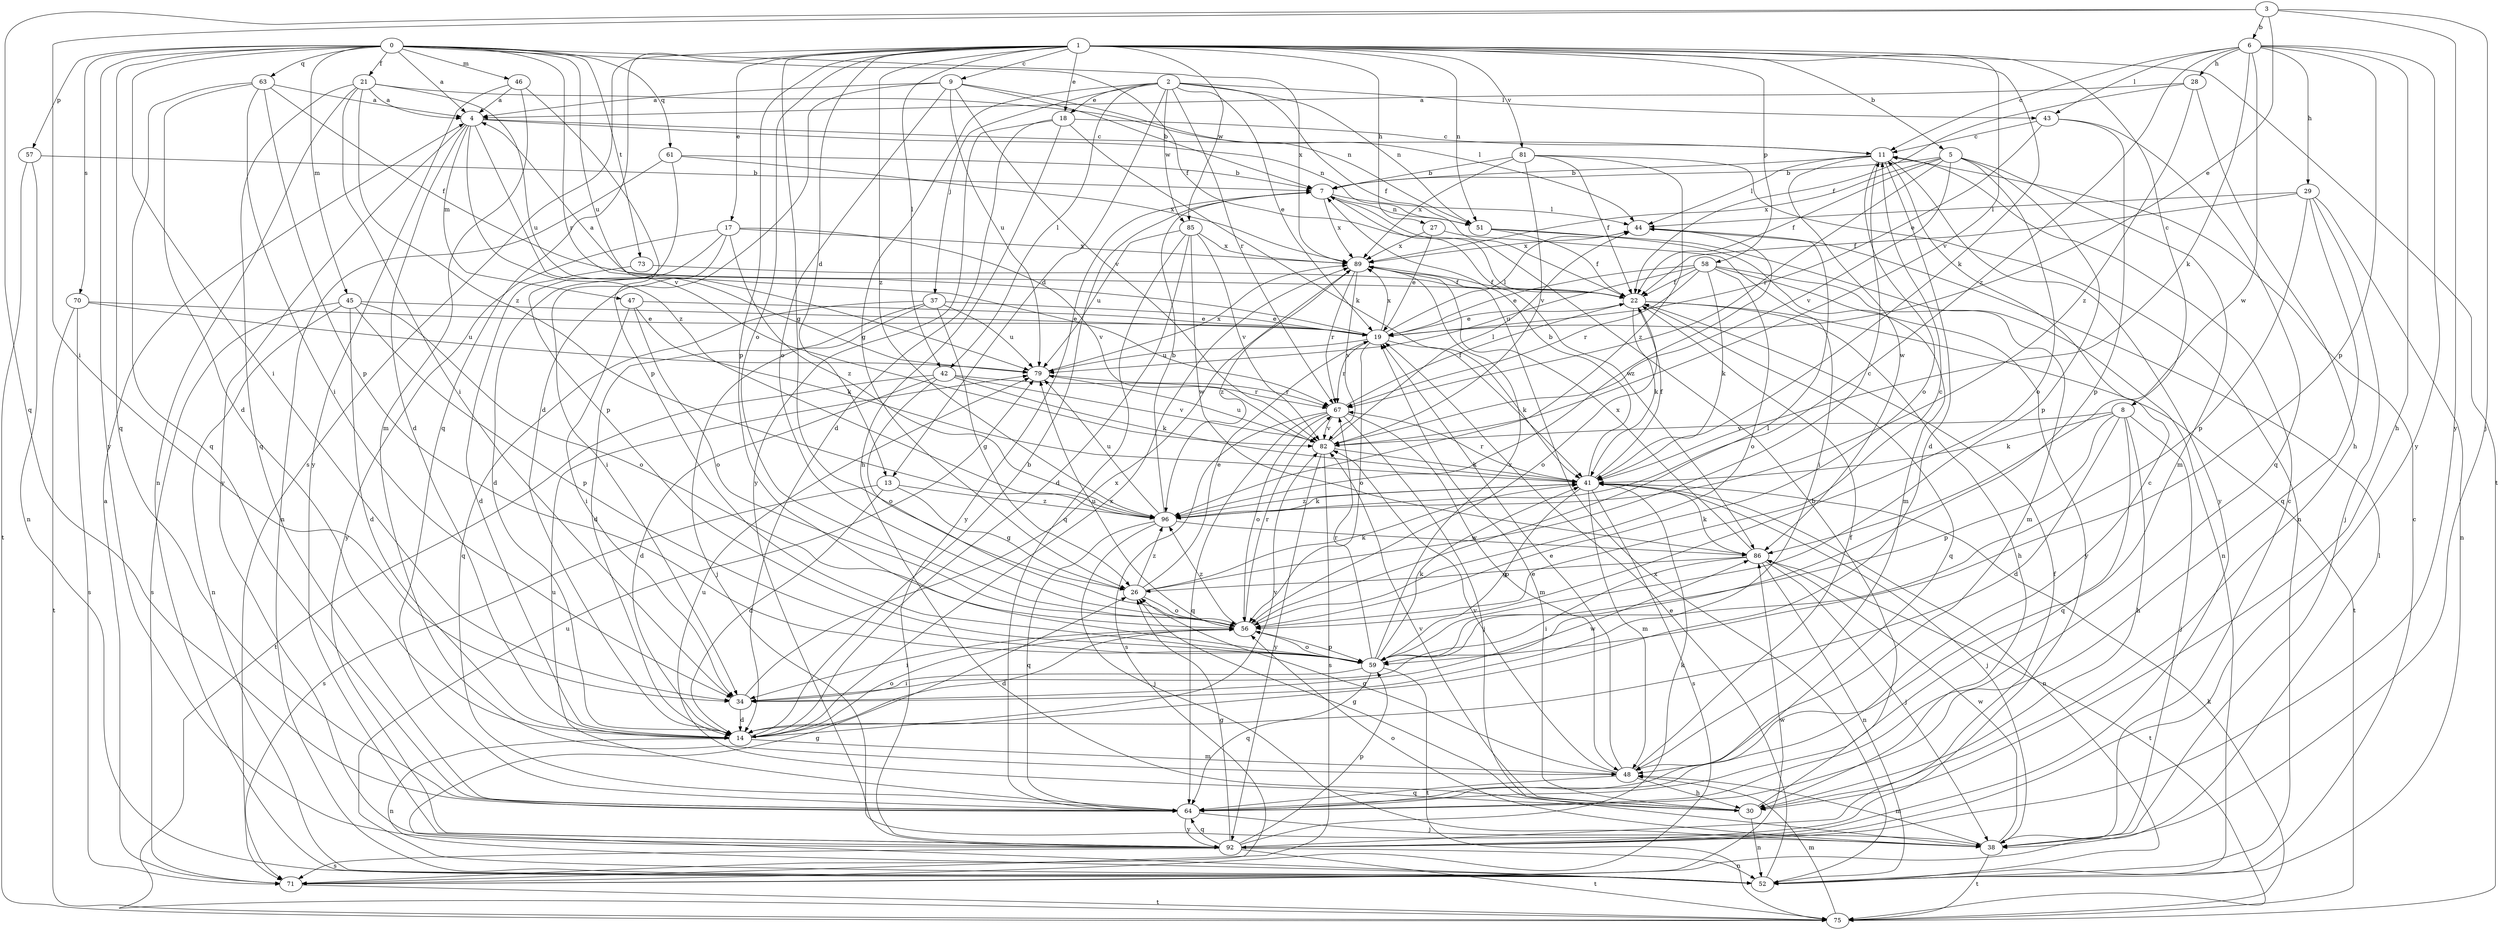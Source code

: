 strict digraph  {
0;
1;
2;
3;
4;
5;
6;
7;
8;
9;
11;
13;
14;
17;
18;
19;
21;
22;
26;
27;
28;
29;
30;
34;
37;
38;
41;
42;
43;
44;
45;
46;
47;
48;
51;
52;
56;
57;
58;
59;
61;
63;
64;
67;
70;
71;
73;
75;
79;
81;
82;
85;
86;
89;
92;
96;
0 -> 4  [label=a];
0 -> 21  [label=f];
0 -> 22  [label=f];
0 -> 34  [label=i];
0 -> 45  [label=m];
0 -> 46  [label=m];
0 -> 57  [label=p];
0 -> 61  [label=q];
0 -> 63  [label=q];
0 -> 64  [label=q];
0 -> 67  [label=r];
0 -> 70  [label=s];
0 -> 73  [label=t];
0 -> 79  [label=u];
0 -> 89  [label=x];
0 -> 92  [label=y];
1 -> 5  [label=b];
1 -> 8  [label=c];
1 -> 9  [label=c];
1 -> 13  [label=d];
1 -> 17  [label=e];
1 -> 18  [label=e];
1 -> 26  [label=g];
1 -> 27  [label=h];
1 -> 41  [label=k];
1 -> 42  [label=l];
1 -> 51  [label=n];
1 -> 56  [label=o];
1 -> 58  [label=p];
1 -> 59  [label=p];
1 -> 64  [label=q];
1 -> 71  [label=s];
1 -> 75  [label=t];
1 -> 81  [label=v];
1 -> 82  [label=v];
1 -> 85  [label=w];
1 -> 96  [label=z];
2 -> 13  [label=d];
2 -> 18  [label=e];
2 -> 19  [label=e];
2 -> 22  [label=f];
2 -> 26  [label=g];
2 -> 37  [label=j];
2 -> 42  [label=l];
2 -> 43  [label=l];
2 -> 51  [label=n];
2 -> 67  [label=r];
2 -> 85  [label=w];
3 -> 6  [label=b];
3 -> 19  [label=e];
3 -> 34  [label=i];
3 -> 38  [label=j];
3 -> 64  [label=q];
3 -> 92  [label=y];
4 -> 11  [label=c];
4 -> 14  [label=d];
4 -> 47  [label=m];
4 -> 51  [label=n];
4 -> 82  [label=v];
4 -> 92  [label=y];
4 -> 96  [label=z];
5 -> 7  [label=b];
5 -> 22  [label=f];
5 -> 48  [label=m];
5 -> 56  [label=o];
5 -> 59  [label=p];
5 -> 67  [label=r];
5 -> 82  [label=v];
5 -> 89  [label=x];
6 -> 11  [label=c];
6 -> 28  [label=h];
6 -> 29  [label=h];
6 -> 30  [label=h];
6 -> 41  [label=k];
6 -> 43  [label=l];
6 -> 59  [label=p];
6 -> 86  [label=w];
6 -> 92  [label=y];
6 -> 96  [label=z];
7 -> 44  [label=l];
7 -> 51  [label=n];
7 -> 86  [label=w];
7 -> 89  [label=x];
7 -> 92  [label=y];
8 -> 14  [label=d];
8 -> 30  [label=h];
8 -> 38  [label=j];
8 -> 41  [label=k];
8 -> 59  [label=p];
8 -> 64  [label=q];
8 -> 82  [label=v];
9 -> 4  [label=a];
9 -> 7  [label=b];
9 -> 14  [label=d];
9 -> 51  [label=n];
9 -> 56  [label=o];
9 -> 79  [label=u];
9 -> 82  [label=v];
11 -> 7  [label=b];
11 -> 14  [label=d];
11 -> 44  [label=l];
11 -> 56  [label=o];
11 -> 86  [label=w];
11 -> 92  [label=y];
13 -> 14  [label=d];
13 -> 26  [label=g];
13 -> 71  [label=s];
13 -> 96  [label=z];
14 -> 7  [label=b];
14 -> 48  [label=m];
14 -> 52  [label=n];
14 -> 56  [label=o];
14 -> 82  [label=v];
14 -> 89  [label=x];
17 -> 14  [label=d];
17 -> 34  [label=i];
17 -> 82  [label=v];
17 -> 89  [label=x];
17 -> 92  [label=y];
17 -> 96  [label=z];
18 -> 11  [label=c];
18 -> 14  [label=d];
18 -> 30  [label=h];
18 -> 41  [label=k];
18 -> 92  [label=y];
19 -> 4  [label=a];
19 -> 41  [label=k];
19 -> 44  [label=l];
19 -> 56  [label=o];
19 -> 67  [label=r];
19 -> 79  [label=u];
19 -> 89  [label=x];
21 -> 4  [label=a];
21 -> 34  [label=i];
21 -> 44  [label=l];
21 -> 52  [label=n];
21 -> 64  [label=q];
21 -> 79  [label=u];
21 -> 96  [label=z];
22 -> 19  [label=e];
22 -> 30  [label=h];
22 -> 41  [label=k];
22 -> 56  [label=o];
22 -> 64  [label=q];
22 -> 75  [label=t];
26 -> 11  [label=c];
26 -> 19  [label=e];
26 -> 41  [label=k];
26 -> 56  [label=o];
26 -> 96  [label=z];
27 -> 19  [label=e];
27 -> 34  [label=i];
27 -> 89  [label=x];
28 -> 4  [label=a];
28 -> 22  [label=f];
28 -> 30  [label=h];
28 -> 96  [label=z];
29 -> 22  [label=f];
29 -> 38  [label=j];
29 -> 44  [label=l];
29 -> 52  [label=n];
29 -> 59  [label=p];
29 -> 64  [label=q];
30 -> 7  [label=b];
30 -> 19  [label=e];
30 -> 26  [label=g];
30 -> 52  [label=n];
30 -> 79  [label=u];
30 -> 82  [label=v];
34 -> 14  [label=d];
34 -> 86  [label=w];
34 -> 89  [label=x];
37 -> 14  [label=d];
37 -> 19  [label=e];
37 -> 26  [label=g];
37 -> 38  [label=j];
37 -> 64  [label=q];
37 -> 79  [label=u];
38 -> 11  [label=c];
38 -> 48  [label=m];
38 -> 56  [label=o];
38 -> 75  [label=t];
38 -> 86  [label=w];
41 -> 7  [label=b];
41 -> 22  [label=f];
41 -> 38  [label=j];
41 -> 48  [label=m];
41 -> 52  [label=n];
41 -> 59  [label=p];
41 -> 67  [label=r];
41 -> 71  [label=s];
41 -> 96  [label=z];
42 -> 14  [label=d];
42 -> 41  [label=k];
42 -> 56  [label=o];
42 -> 67  [label=r];
42 -> 75  [label=t];
42 -> 82  [label=v];
43 -> 11  [label=c];
43 -> 19  [label=e];
43 -> 59  [label=p];
43 -> 64  [label=q];
44 -> 89  [label=x];
44 -> 96  [label=z];
45 -> 14  [label=d];
45 -> 19  [label=e];
45 -> 52  [label=n];
45 -> 56  [label=o];
45 -> 59  [label=p];
45 -> 71  [label=s];
46 -> 4  [label=a];
46 -> 48  [label=m];
46 -> 59  [label=p];
46 -> 92  [label=y];
47 -> 19  [label=e];
47 -> 34  [label=i];
47 -> 41  [label=k];
47 -> 56  [label=o];
48 -> 19  [label=e];
48 -> 22  [label=f];
48 -> 26  [label=g];
48 -> 30  [label=h];
48 -> 64  [label=q];
48 -> 82  [label=v];
51 -> 22  [label=f];
51 -> 48  [label=m];
51 -> 52  [label=n];
52 -> 11  [label=c];
52 -> 19  [label=e];
52 -> 26  [label=g];
52 -> 79  [label=u];
52 -> 89  [label=x];
56 -> 11  [label=c];
56 -> 14  [label=d];
56 -> 34  [label=i];
56 -> 44  [label=l];
56 -> 59  [label=p];
56 -> 67  [label=r];
56 -> 79  [label=u];
56 -> 96  [label=z];
57 -> 7  [label=b];
57 -> 52  [label=n];
57 -> 75  [label=t];
58 -> 19  [label=e];
58 -> 22  [label=f];
58 -> 41  [label=k];
58 -> 48  [label=m];
58 -> 56  [label=o];
58 -> 67  [label=r];
58 -> 79  [label=u];
58 -> 92  [label=y];
59 -> 34  [label=i];
59 -> 41  [label=k];
59 -> 56  [label=o];
59 -> 64  [label=q];
59 -> 67  [label=r];
59 -> 75  [label=t];
59 -> 89  [label=x];
61 -> 7  [label=b];
61 -> 52  [label=n];
61 -> 59  [label=p];
61 -> 89  [label=x];
63 -> 4  [label=a];
63 -> 14  [label=d];
63 -> 22  [label=f];
63 -> 34  [label=i];
63 -> 59  [label=p];
63 -> 64  [label=q];
64 -> 11  [label=c];
64 -> 38  [label=j];
64 -> 79  [label=u];
64 -> 92  [label=y];
67 -> 22  [label=f];
67 -> 38  [label=j];
67 -> 48  [label=m];
67 -> 56  [label=o];
67 -> 64  [label=q];
67 -> 71  [label=s];
67 -> 82  [label=v];
70 -> 19  [label=e];
70 -> 71  [label=s];
70 -> 75  [label=t];
70 -> 79  [label=u];
71 -> 4  [label=a];
71 -> 44  [label=l];
71 -> 75  [label=t];
71 -> 86  [label=w];
73 -> 14  [label=d];
73 -> 22  [label=f];
75 -> 41  [label=k];
75 -> 48  [label=m];
79 -> 67  [label=r];
79 -> 89  [label=x];
81 -> 7  [label=b];
81 -> 22  [label=f];
81 -> 52  [label=n];
81 -> 82  [label=v];
81 -> 89  [label=x];
81 -> 96  [label=z];
82 -> 41  [label=k];
82 -> 44  [label=l];
82 -> 71  [label=s];
82 -> 79  [label=u];
82 -> 92  [label=y];
85 -> 14  [label=d];
85 -> 64  [label=q];
85 -> 79  [label=u];
85 -> 82  [label=v];
85 -> 86  [label=w];
85 -> 89  [label=x];
86 -> 26  [label=g];
86 -> 34  [label=i];
86 -> 38  [label=j];
86 -> 41  [label=k];
86 -> 52  [label=n];
86 -> 75  [label=t];
86 -> 89  [label=x];
89 -> 22  [label=f];
89 -> 67  [label=r];
89 -> 82  [label=v];
89 -> 96  [label=z];
92 -> 22  [label=f];
92 -> 26  [label=g];
92 -> 41  [label=k];
92 -> 52  [label=n];
92 -> 59  [label=p];
92 -> 64  [label=q];
92 -> 71  [label=s];
92 -> 75  [label=t];
96 -> 7  [label=b];
96 -> 38  [label=j];
96 -> 41  [label=k];
96 -> 64  [label=q];
96 -> 79  [label=u];
96 -> 86  [label=w];
}
